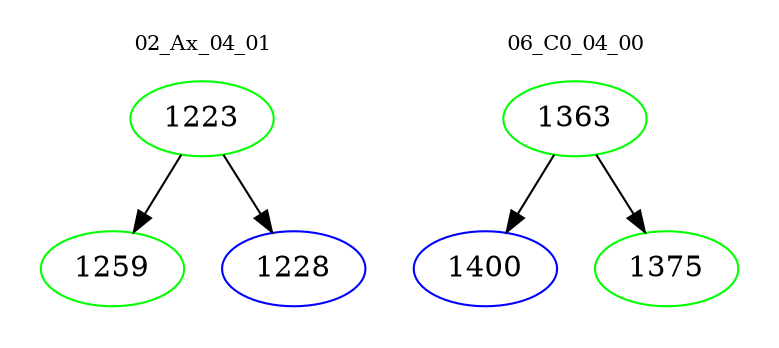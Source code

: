 digraph{
subgraph cluster_0 {
color = white
label = "02_Ax_04_01";
fontsize=10;
T0_1223 [label="1223", color="green"]
T0_1223 -> T0_1259 [color="black"]
T0_1259 [label="1259", color="green"]
T0_1223 -> T0_1228 [color="black"]
T0_1228 [label="1228", color="blue"]
}
subgraph cluster_1 {
color = white
label = "06_C0_04_00";
fontsize=10;
T1_1363 [label="1363", color="green"]
T1_1363 -> T1_1400 [color="black"]
T1_1400 [label="1400", color="blue"]
T1_1363 -> T1_1375 [color="black"]
T1_1375 [label="1375", color="green"]
}
}
